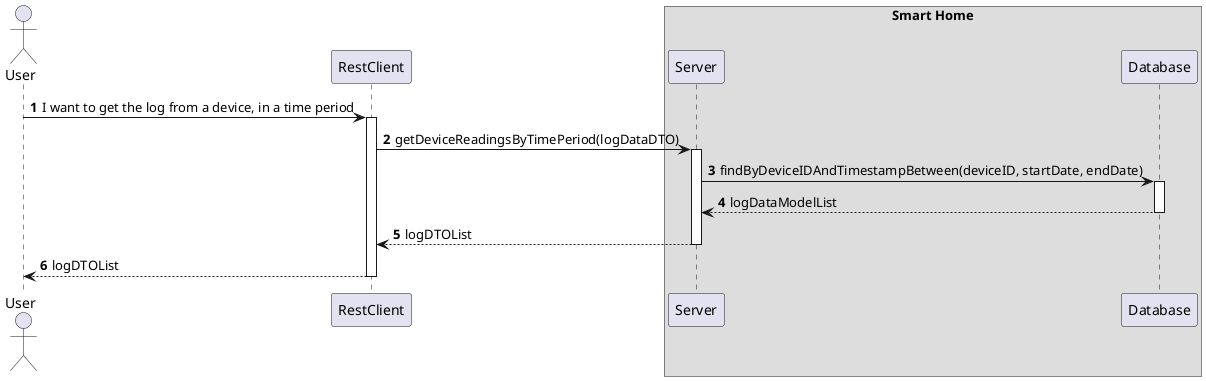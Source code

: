 @startuml
'https://plantuml.com/sequence-diagram

!pragma layout smetana

autonumber

actor "User" as User
participant "RestClient" as RC
box "Smart Home"
    participant "Server" as Server
    participant "Database" as DB
end box

User -> RC : I want to get the log from a device, in a time period
activate RC

RC -> Server : getDeviceReadingsByTimePeriod(logDataDTO)
activate Server

Server -> DB : findByDeviceIDAndTimestampBetween(deviceID, startDate, endDate)
activate DB

DB --> Server : logDataModelList
deactivate DB

Server --> RC : logDTOList
deactivate Server

RC --> User : logDTOList
deactivate RC

@enduml